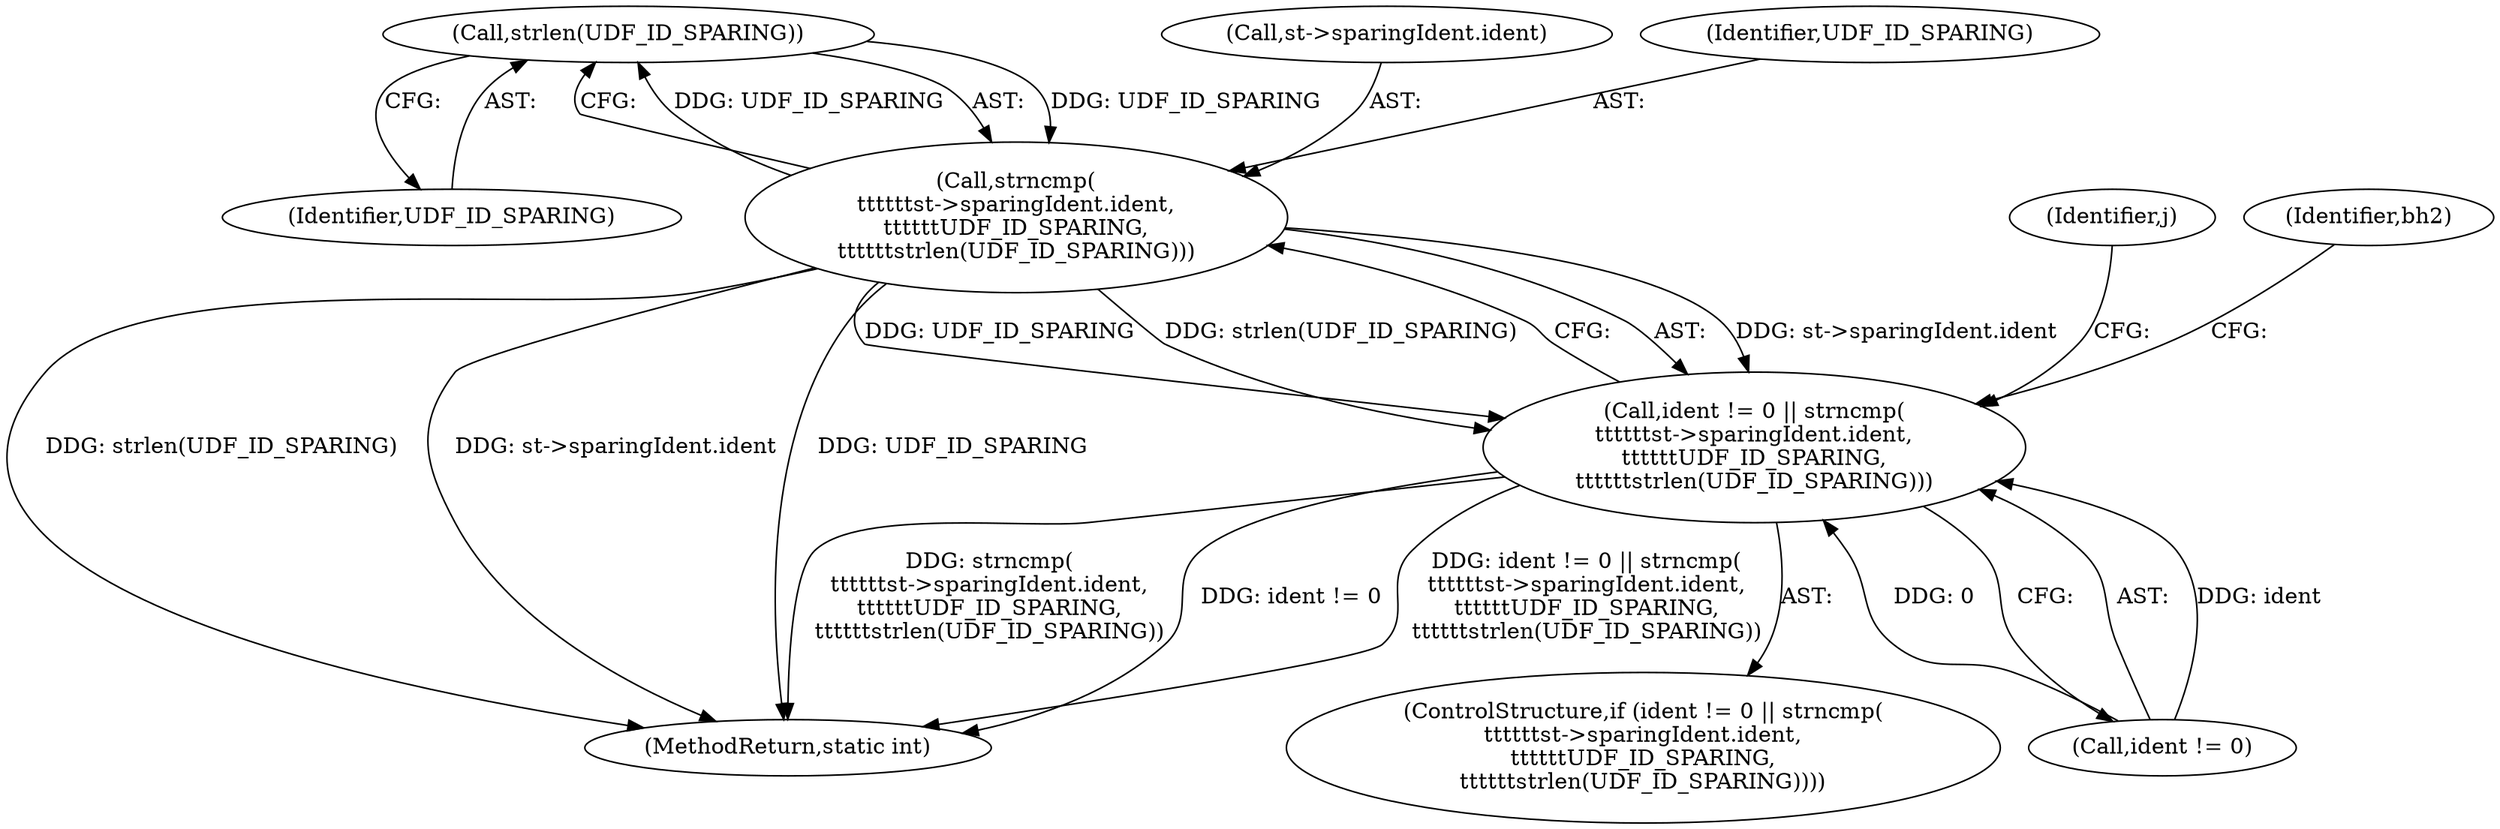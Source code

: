 digraph "0_linux_1df2ae31c724e57be9d7ac00d78db8a5dabdd050@API" {
"1000440" [label="(Call,strlen(UDF_ID_SPARING))"];
"1000433" [label="(Call,strncmp(\n\t\t\t\t\t\tst->sparingIdent.ident,\n\t\t\t\t\t\tUDF_ID_SPARING,\n\t\t\t\t\t\tstrlen(UDF_ID_SPARING)))"];
"1000440" [label="(Call,strlen(UDF_ID_SPARING))"];
"1000429" [label="(Call,ident != 0 || strncmp(\n\t\t\t\t\t\tst->sparingIdent.ident,\n\t\t\t\t\t\tUDF_ID_SPARING,\n\t\t\t\t\t\tstrlen(UDF_ID_SPARING)))"];
"1000430" [label="(Call,ident != 0)"];
"1000386" [label="(Identifier,j)"];
"1000440" [label="(Call,strlen(UDF_ID_SPARING))"];
"1000444" [label="(Identifier,bh2)"];
"1000429" [label="(Call,ident != 0 || strncmp(\n\t\t\t\t\t\tst->sparingIdent.ident,\n\t\t\t\t\t\tUDF_ID_SPARING,\n\t\t\t\t\t\tstrlen(UDF_ID_SPARING)))"];
"1000691" [label="(MethodReturn,static int)"];
"1000434" [label="(Call,st->sparingIdent.ident)"];
"1000433" [label="(Call,strncmp(\n\t\t\t\t\t\tst->sparingIdent.ident,\n\t\t\t\t\t\tUDF_ID_SPARING,\n\t\t\t\t\t\tstrlen(UDF_ID_SPARING)))"];
"1000428" [label="(ControlStructure,if (ident != 0 || strncmp(\n\t\t\t\t\t\tst->sparingIdent.ident,\n\t\t\t\t\t\tUDF_ID_SPARING,\n\t\t\t\t\t\tstrlen(UDF_ID_SPARING))))"];
"1000439" [label="(Identifier,UDF_ID_SPARING)"];
"1000441" [label="(Identifier,UDF_ID_SPARING)"];
"1000440" -> "1000433"  [label="AST: "];
"1000440" -> "1000441"  [label="CFG: "];
"1000441" -> "1000440"  [label="AST: "];
"1000433" -> "1000440"  [label="CFG: "];
"1000440" -> "1000433"  [label="DDG: UDF_ID_SPARING"];
"1000433" -> "1000440"  [label="DDG: UDF_ID_SPARING"];
"1000433" -> "1000429"  [label="AST: "];
"1000434" -> "1000433"  [label="AST: "];
"1000439" -> "1000433"  [label="AST: "];
"1000429" -> "1000433"  [label="CFG: "];
"1000433" -> "1000691"  [label="DDG: strlen(UDF_ID_SPARING)"];
"1000433" -> "1000691"  [label="DDG: st->sparingIdent.ident"];
"1000433" -> "1000691"  [label="DDG: UDF_ID_SPARING"];
"1000433" -> "1000429"  [label="DDG: st->sparingIdent.ident"];
"1000433" -> "1000429"  [label="DDG: UDF_ID_SPARING"];
"1000433" -> "1000429"  [label="DDG: strlen(UDF_ID_SPARING)"];
"1000429" -> "1000428"  [label="AST: "];
"1000429" -> "1000430"  [label="CFG: "];
"1000430" -> "1000429"  [label="AST: "];
"1000444" -> "1000429"  [label="CFG: "];
"1000386" -> "1000429"  [label="CFG: "];
"1000429" -> "1000691"  [label="DDG: strncmp(\n\t\t\t\t\t\tst->sparingIdent.ident,\n\t\t\t\t\t\tUDF_ID_SPARING,\n\t\t\t\t\t\tstrlen(UDF_ID_SPARING))"];
"1000429" -> "1000691"  [label="DDG: ident != 0"];
"1000429" -> "1000691"  [label="DDG: ident != 0 || strncmp(\n\t\t\t\t\t\tst->sparingIdent.ident,\n\t\t\t\t\t\tUDF_ID_SPARING,\n\t\t\t\t\t\tstrlen(UDF_ID_SPARING))"];
"1000430" -> "1000429"  [label="DDG: ident"];
"1000430" -> "1000429"  [label="DDG: 0"];
}
